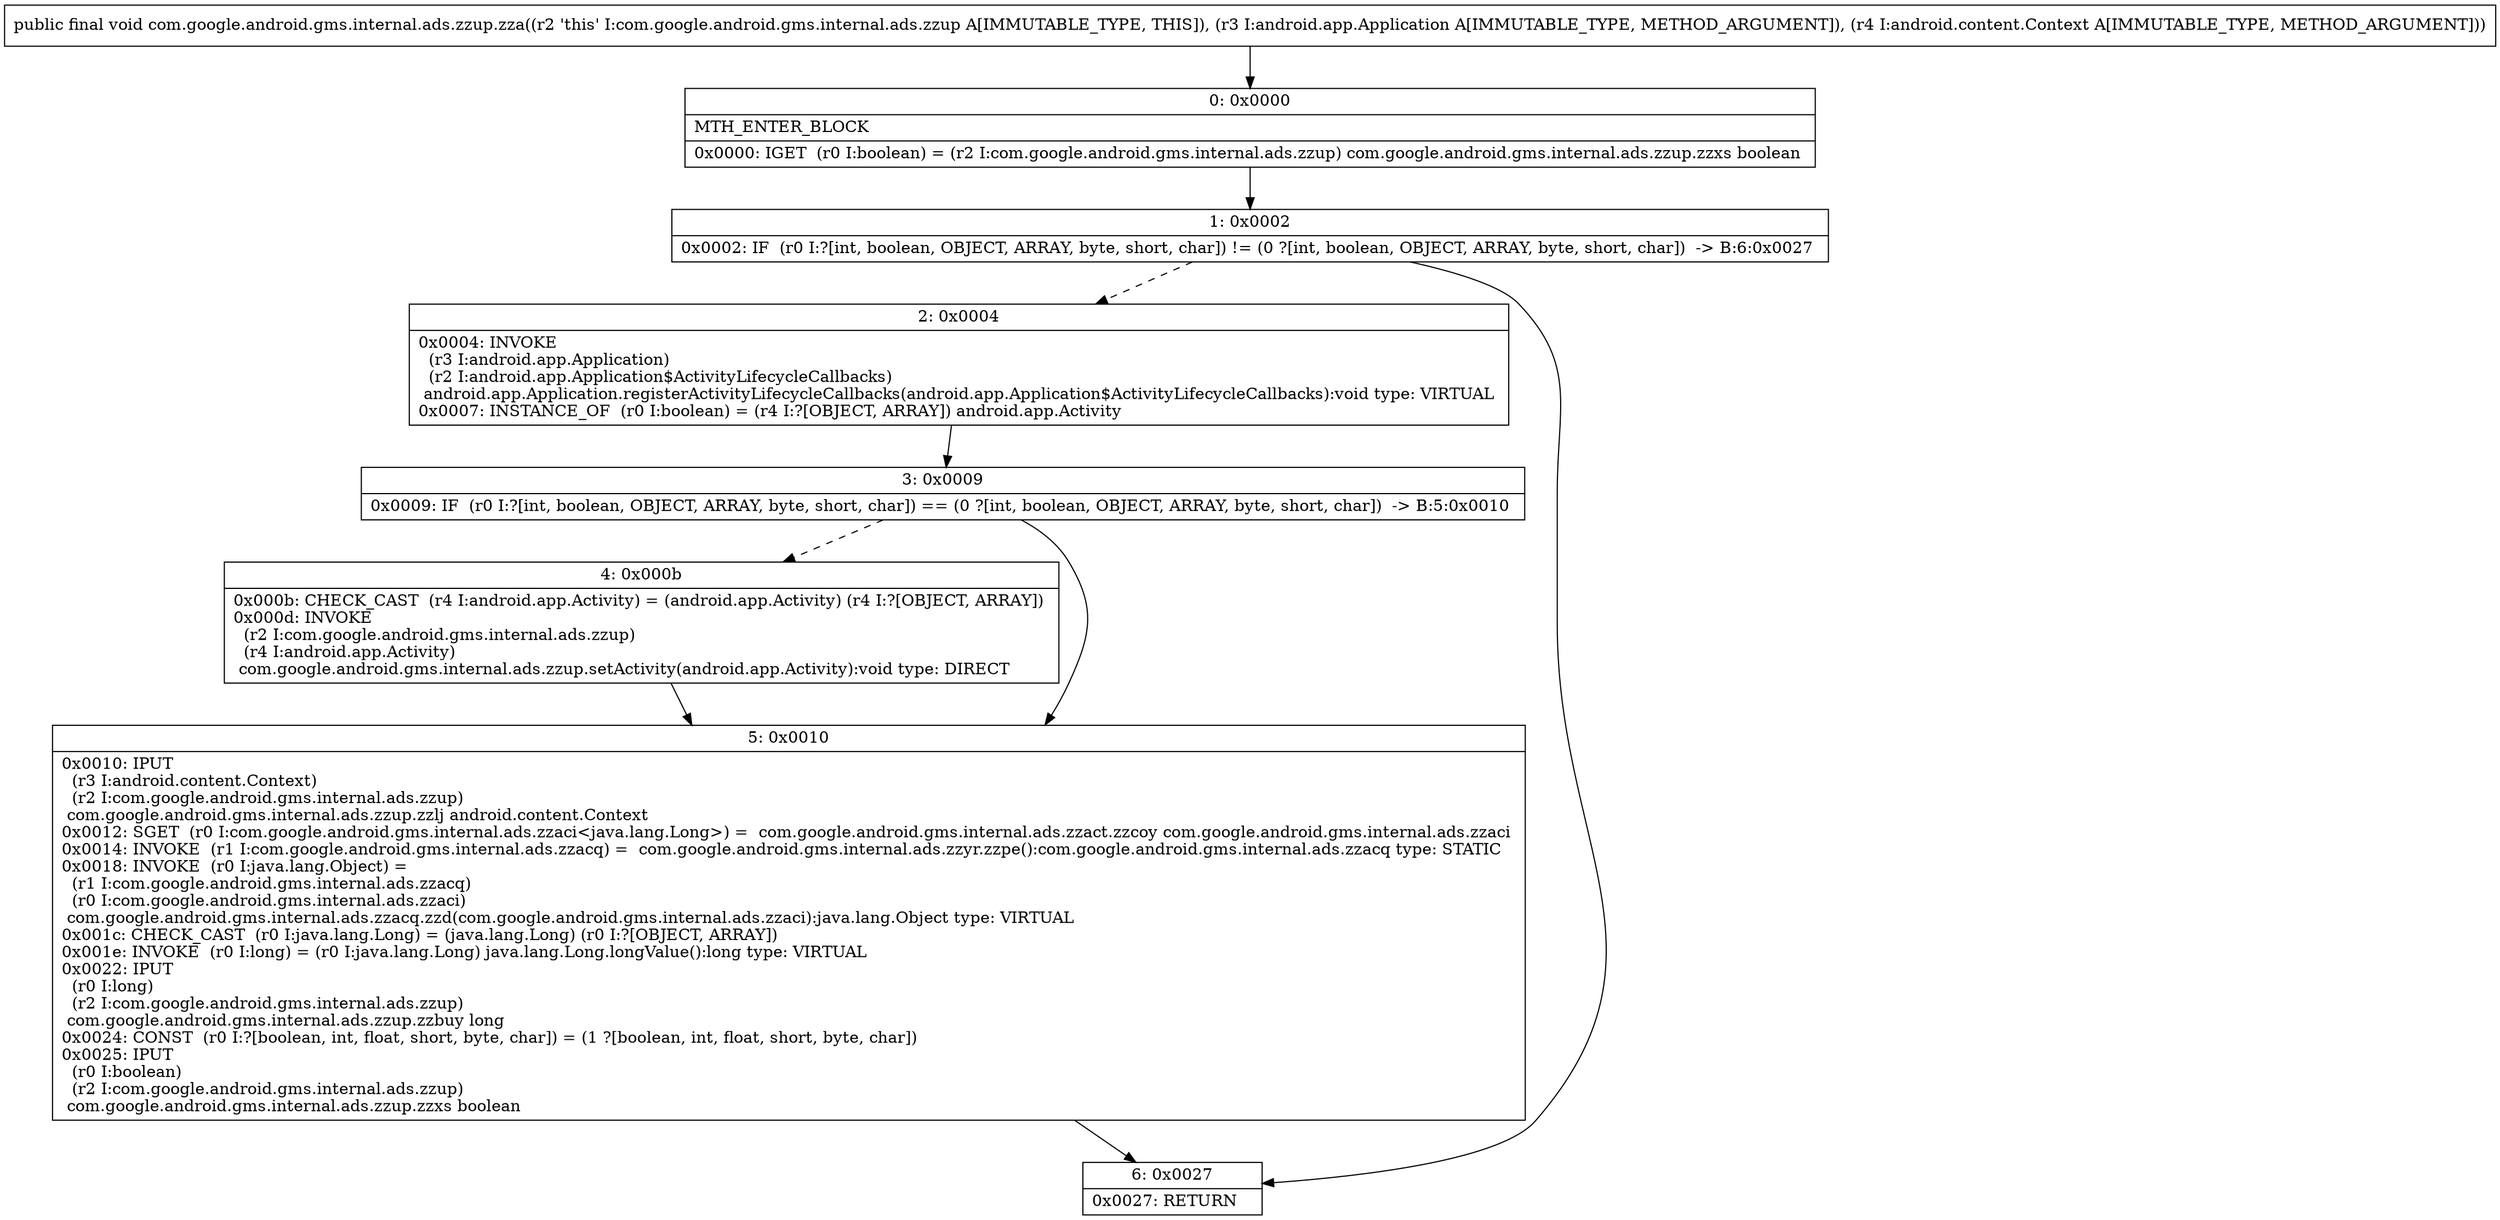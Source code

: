 digraph "CFG forcom.google.android.gms.internal.ads.zzup.zza(Landroid\/app\/Application;Landroid\/content\/Context;)V" {
Node_0 [shape=record,label="{0\:\ 0x0000|MTH_ENTER_BLOCK\l|0x0000: IGET  (r0 I:boolean) = (r2 I:com.google.android.gms.internal.ads.zzup) com.google.android.gms.internal.ads.zzup.zzxs boolean \l}"];
Node_1 [shape=record,label="{1\:\ 0x0002|0x0002: IF  (r0 I:?[int, boolean, OBJECT, ARRAY, byte, short, char]) != (0 ?[int, boolean, OBJECT, ARRAY, byte, short, char])  \-\> B:6:0x0027 \l}"];
Node_2 [shape=record,label="{2\:\ 0x0004|0x0004: INVOKE  \l  (r3 I:android.app.Application)\l  (r2 I:android.app.Application$ActivityLifecycleCallbacks)\l android.app.Application.registerActivityLifecycleCallbacks(android.app.Application$ActivityLifecycleCallbacks):void type: VIRTUAL \l0x0007: INSTANCE_OF  (r0 I:boolean) = (r4 I:?[OBJECT, ARRAY]) android.app.Activity \l}"];
Node_3 [shape=record,label="{3\:\ 0x0009|0x0009: IF  (r0 I:?[int, boolean, OBJECT, ARRAY, byte, short, char]) == (0 ?[int, boolean, OBJECT, ARRAY, byte, short, char])  \-\> B:5:0x0010 \l}"];
Node_4 [shape=record,label="{4\:\ 0x000b|0x000b: CHECK_CAST  (r4 I:android.app.Activity) = (android.app.Activity) (r4 I:?[OBJECT, ARRAY]) \l0x000d: INVOKE  \l  (r2 I:com.google.android.gms.internal.ads.zzup)\l  (r4 I:android.app.Activity)\l com.google.android.gms.internal.ads.zzup.setActivity(android.app.Activity):void type: DIRECT \l}"];
Node_5 [shape=record,label="{5\:\ 0x0010|0x0010: IPUT  \l  (r3 I:android.content.Context)\l  (r2 I:com.google.android.gms.internal.ads.zzup)\l com.google.android.gms.internal.ads.zzup.zzlj android.content.Context \l0x0012: SGET  (r0 I:com.google.android.gms.internal.ads.zzaci\<java.lang.Long\>) =  com.google.android.gms.internal.ads.zzact.zzcoy com.google.android.gms.internal.ads.zzaci \l0x0014: INVOKE  (r1 I:com.google.android.gms.internal.ads.zzacq) =  com.google.android.gms.internal.ads.zzyr.zzpe():com.google.android.gms.internal.ads.zzacq type: STATIC \l0x0018: INVOKE  (r0 I:java.lang.Object) = \l  (r1 I:com.google.android.gms.internal.ads.zzacq)\l  (r0 I:com.google.android.gms.internal.ads.zzaci)\l com.google.android.gms.internal.ads.zzacq.zzd(com.google.android.gms.internal.ads.zzaci):java.lang.Object type: VIRTUAL \l0x001c: CHECK_CAST  (r0 I:java.lang.Long) = (java.lang.Long) (r0 I:?[OBJECT, ARRAY]) \l0x001e: INVOKE  (r0 I:long) = (r0 I:java.lang.Long) java.lang.Long.longValue():long type: VIRTUAL \l0x0022: IPUT  \l  (r0 I:long)\l  (r2 I:com.google.android.gms.internal.ads.zzup)\l com.google.android.gms.internal.ads.zzup.zzbuy long \l0x0024: CONST  (r0 I:?[boolean, int, float, short, byte, char]) = (1 ?[boolean, int, float, short, byte, char]) \l0x0025: IPUT  \l  (r0 I:boolean)\l  (r2 I:com.google.android.gms.internal.ads.zzup)\l com.google.android.gms.internal.ads.zzup.zzxs boolean \l}"];
Node_6 [shape=record,label="{6\:\ 0x0027|0x0027: RETURN   \l}"];
MethodNode[shape=record,label="{public final void com.google.android.gms.internal.ads.zzup.zza((r2 'this' I:com.google.android.gms.internal.ads.zzup A[IMMUTABLE_TYPE, THIS]), (r3 I:android.app.Application A[IMMUTABLE_TYPE, METHOD_ARGUMENT]), (r4 I:android.content.Context A[IMMUTABLE_TYPE, METHOD_ARGUMENT])) }"];
MethodNode -> Node_0;
Node_0 -> Node_1;
Node_1 -> Node_2[style=dashed];
Node_1 -> Node_6;
Node_2 -> Node_3;
Node_3 -> Node_4[style=dashed];
Node_3 -> Node_5;
Node_4 -> Node_5;
Node_5 -> Node_6;
}

